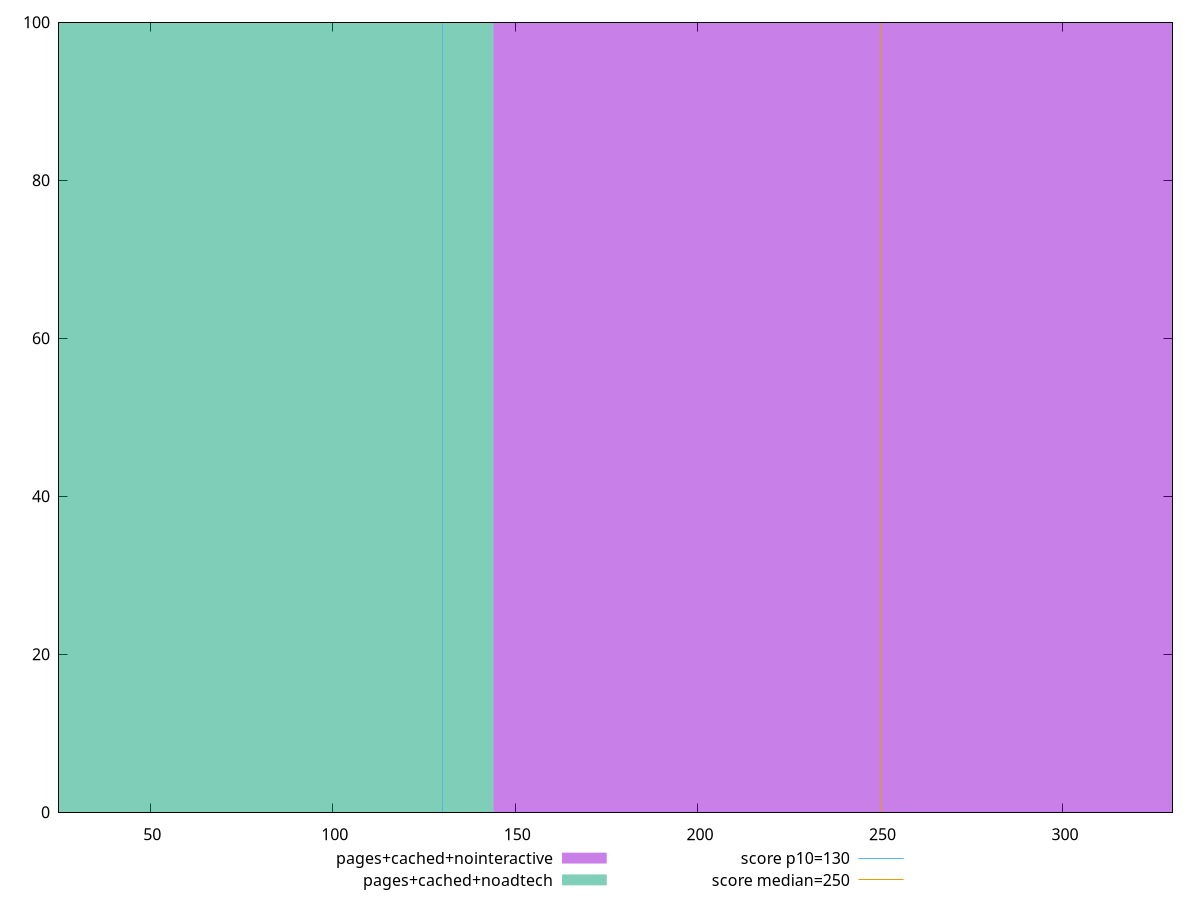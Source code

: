reset

$pagesCachedNointeractive <<EOF
287.889505069858 100
EOF

$pagesCachedNoadtech <<EOF
0 100
EOF

set key outside below
set boxwidth 287.889505069858
set xrange [25:329.9999999999982]
set yrange [0:100]
set trange [0:100]
set style fill transparent solid 0.5 noborder

set parametric
set terminal svg size 640, 500 enhanced background rgb 'white'
set output "reprap/max-potential-fid/comparison/histogram/3_vs_4.svg"

plot $pagesCachedNointeractive title "pages+cached+nointeractive" with boxes, \
     $pagesCachedNoadtech title "pages+cached+noadtech" with boxes, \
     130,t title "score p10=130", \
     250,t title "score median=250"

reset
